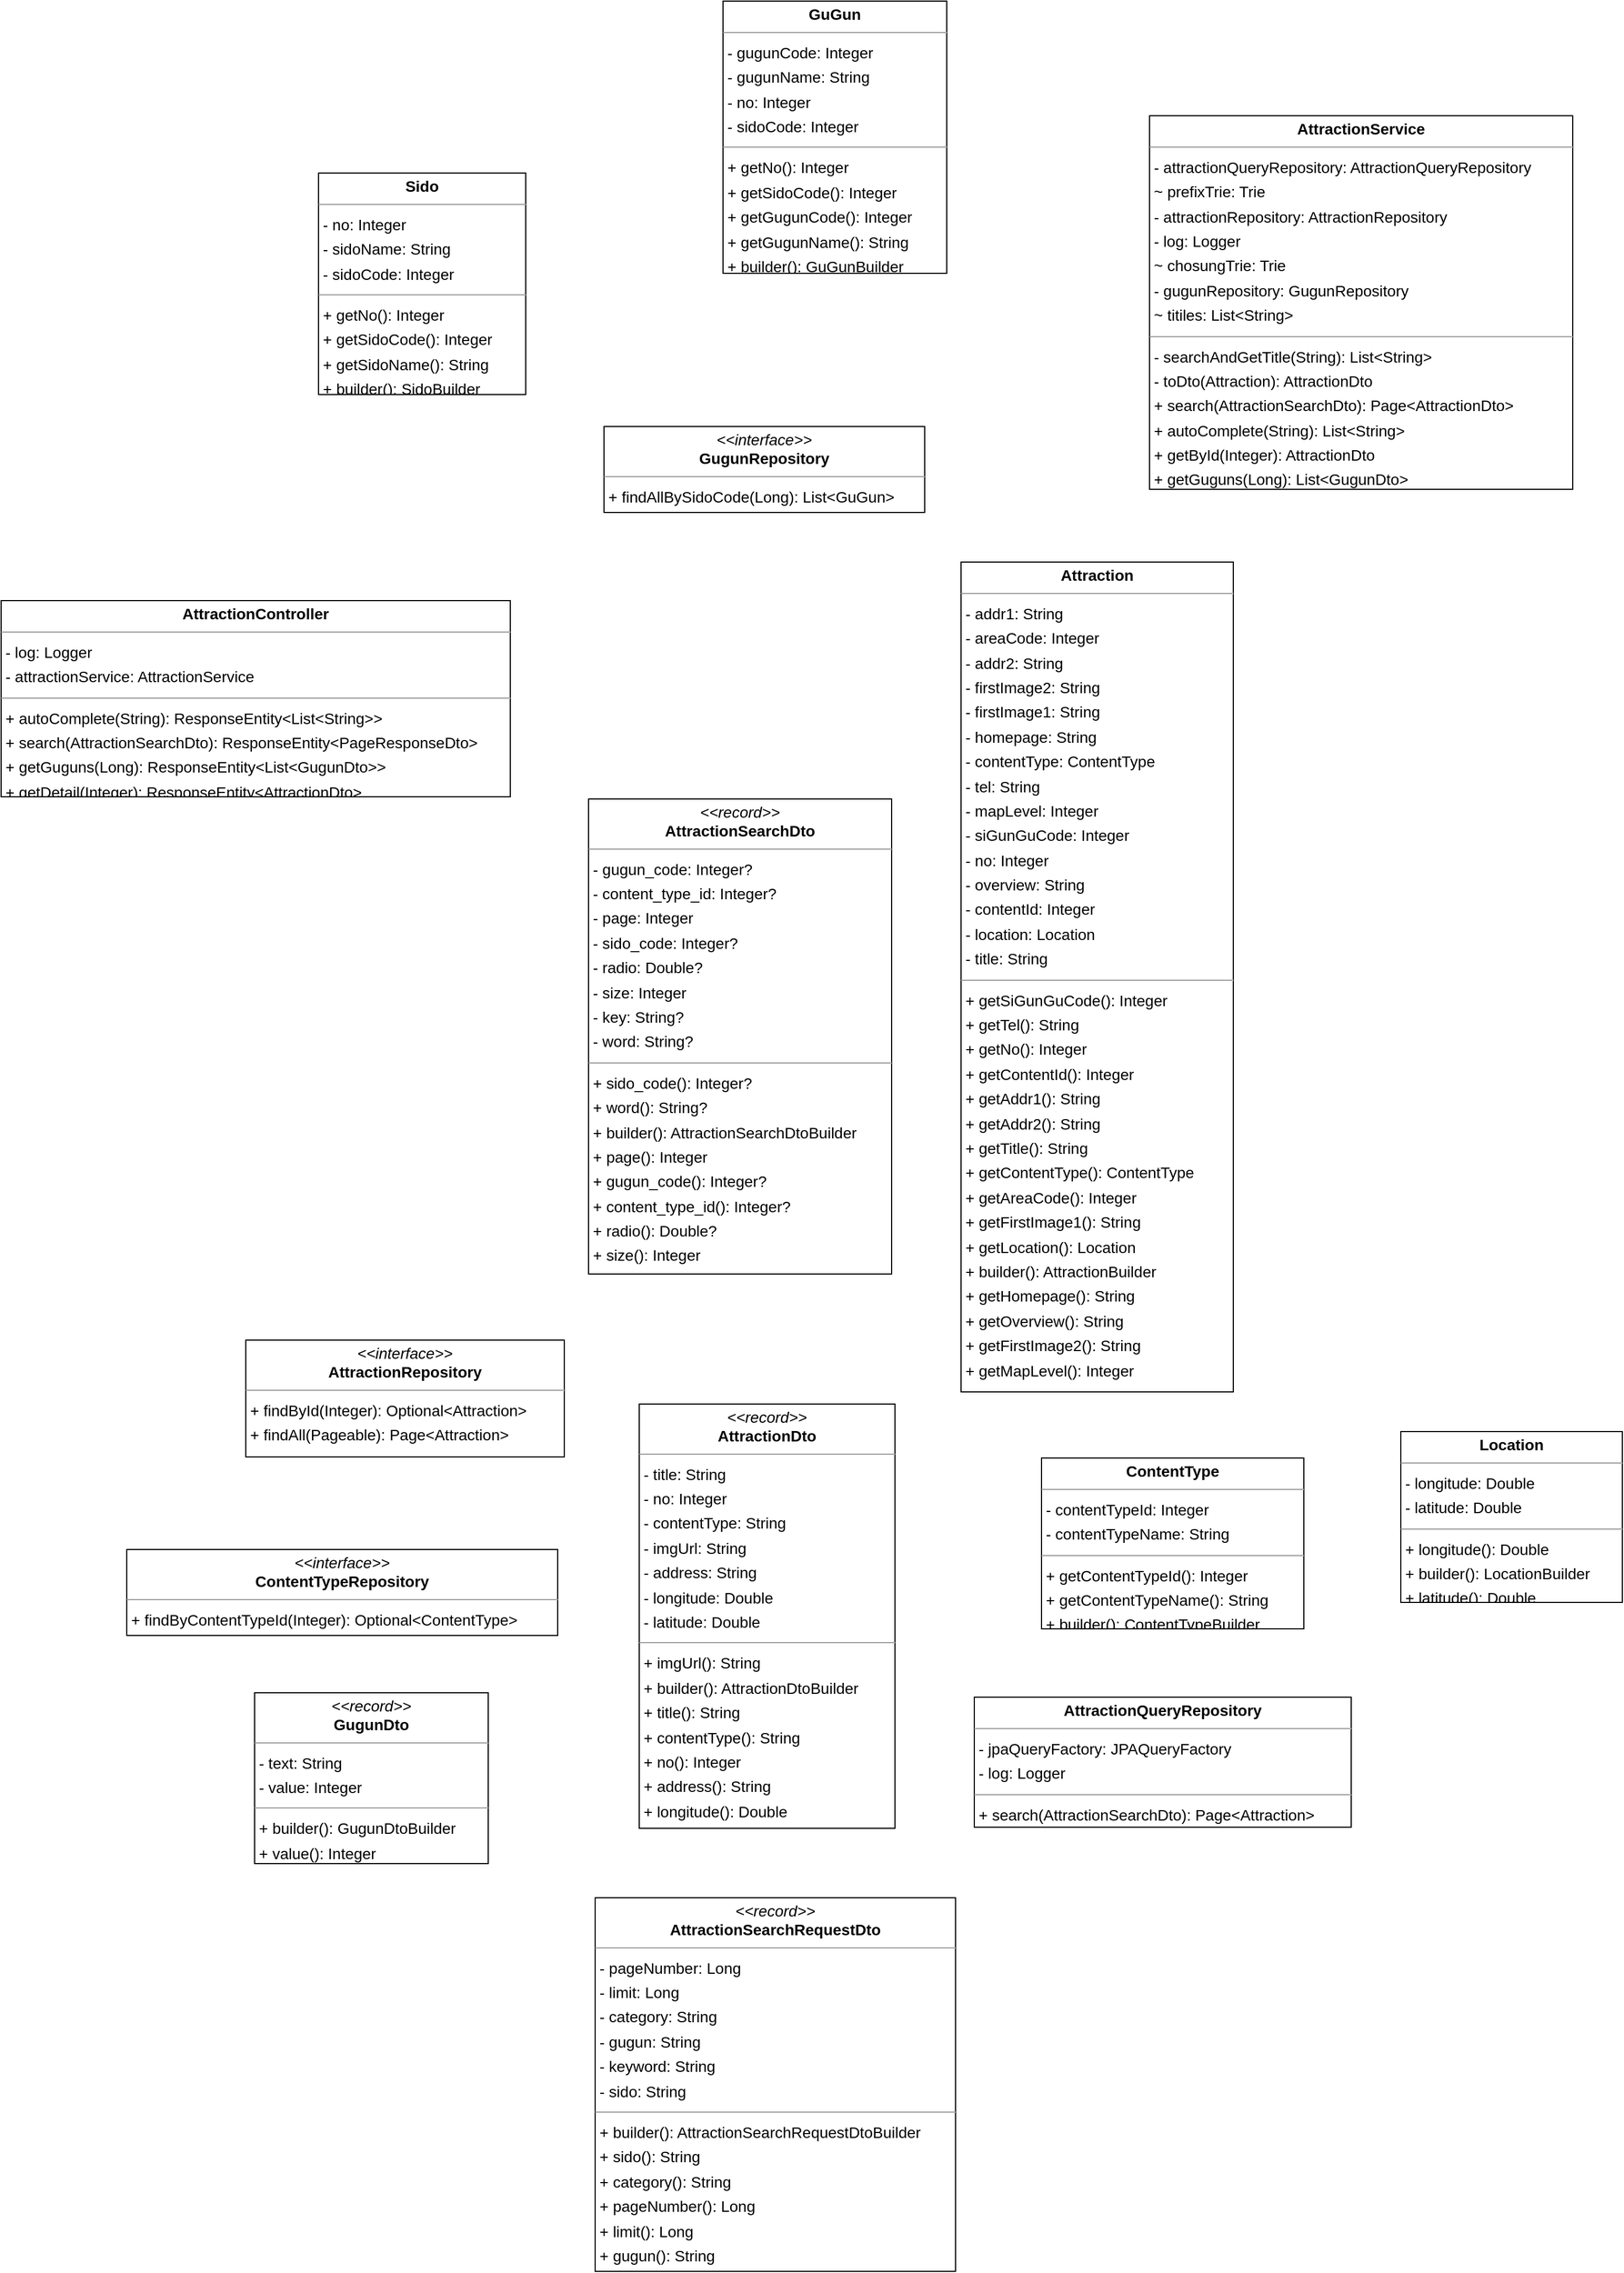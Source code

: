 <mxGraphModel dx="0" dy="0" grid="1" gridSize="10" guides="1" tooltips="1" connect="1" arrows="1" fold="1" page="0" pageScale="1" background="none" math="0" shadow="0">
  <root>
    <mxCell id="0" />
    <mxCell id="1" parent="0" />
    <mxCell id="node10" parent="1" vertex="1" value="&lt;p style=&quot;margin:0px;margin-top:4px;text-align:center;&quot;&gt;&lt;b&gt;Attraction&lt;/b&gt;&lt;/p&gt;&lt;hr size=&quot;1&quot;/&gt;&lt;p style=&quot;margin:0 0 0 4px;line-height:1.6;&quot;&gt;- addr1: String&lt;br/&gt;- areaCode: Integer&lt;br/&gt;- addr2: String&lt;br/&gt;- firstImage2: String&lt;br/&gt;- firstImage1: String&lt;br/&gt;- homepage: String&lt;br/&gt;- contentType: ContentType&lt;br/&gt;- tel: String&lt;br/&gt;- mapLevel: Integer&lt;br/&gt;- siGunGuCode: Integer&lt;br/&gt;- no: Integer&lt;br/&gt;- overview: String&lt;br/&gt;- contentId: Integer&lt;br/&gt;- location: Location&lt;br/&gt;- title: String&lt;/p&gt;&lt;hr size=&quot;1&quot;/&gt;&lt;p style=&quot;margin:0 0 0 4px;line-height:1.6;&quot;&gt;+ getSiGunGuCode(): Integer&lt;br/&gt;+ getTel(): String&lt;br/&gt;+ getNo(): Integer&lt;br/&gt;+ getContentId(): Integer&lt;br/&gt;+ getAddr1(): String&lt;br/&gt;+ getAddr2(): String&lt;br/&gt;+ getTitle(): String&lt;br/&gt;+ getContentType(): ContentType&lt;br/&gt;+ getAreaCode(): Integer&lt;br/&gt;+ getFirstImage1(): String&lt;br/&gt;+ getLocation(): Location&lt;br/&gt;+ builder(): AttractionBuilder&lt;br/&gt;+ getHomepage(): String&lt;br/&gt;+ getOverview(): String&lt;br/&gt;+ getFirstImage2(): String&lt;br/&gt;+ getMapLevel(): Integer&lt;/p&gt;" style="verticalAlign=top;align=left;overflow=fill;fontSize=14;fontFamily=Helvetica;html=1;rounded=0;shadow=0;comic=0;labelBackgroundColor=none;strokeWidth=1;">
      <mxGeometry x="737" y="495" width="247" height="753" as="geometry" />
    </mxCell>
    <mxCell id="node9" parent="1" vertex="1" value="&lt;p style=&quot;margin:0px;margin-top:4px;text-align:center;&quot;&gt;&lt;b&gt;AttractionController&lt;/b&gt;&lt;/p&gt;&lt;hr size=&quot;1&quot;/&gt;&lt;p style=&quot;margin:0 0 0 4px;line-height:1.6;&quot;&gt;- log: Logger&lt;br/&gt;- attractionService: AttractionService&lt;/p&gt;&lt;hr size=&quot;1&quot;/&gt;&lt;p style=&quot;margin:0 0 0 4px;line-height:1.6;&quot;&gt;+ autoComplete(String): ResponseEntity&amp;lt;List&amp;lt;String&amp;gt;&amp;gt;&lt;br/&gt;+ search(AttractionSearchDto): ResponseEntity&amp;lt;PageResponseDto&amp;gt;&lt;br/&gt;+ getGuguns(Long): ResponseEntity&amp;lt;List&amp;lt;GugunDto&amp;gt;&amp;gt;&lt;br/&gt;+ getDetail(Integer): ResponseEntity&amp;lt;AttractionDto&amp;gt;&lt;/p&gt;" style="verticalAlign=top;align=left;overflow=fill;fontSize=14;fontFamily=Helvetica;html=1;rounded=0;shadow=0;comic=0;labelBackgroundColor=none;strokeWidth=1;">
      <mxGeometry x="-134" y="530" width="462" height="178" as="geometry" />
    </mxCell>
    <mxCell id="node0" parent="1" vertex="1" value="&lt;p style=&quot;margin:0px;margin-top:4px;text-align:center;&quot;&gt;&lt;i&gt;&amp;lt;&amp;lt;record&amp;gt;&amp;gt;&lt;/i&gt;&lt;br/&gt;&lt;b&gt;AttractionDto&lt;/b&gt;&lt;/p&gt;&lt;hr size=&quot;1&quot;/&gt;&lt;p style=&quot;margin:0 0 0 4px;line-height:1.6;&quot;&gt;- title: String&lt;br/&gt;- no: Integer&lt;br/&gt;- contentType: String&lt;br/&gt;- imgUrl: String&lt;br/&gt;- address: String&lt;br/&gt;- longitude: Double&lt;br/&gt;- latitude: Double&lt;/p&gt;&lt;hr size=&quot;1&quot;/&gt;&lt;p style=&quot;margin:0 0 0 4px;line-height:1.6;&quot;&gt;+ imgUrl(): String&lt;br/&gt;+ builder(): AttractionDtoBuilder&lt;br/&gt;+ title(): String&lt;br/&gt;+ contentType(): String&lt;br/&gt;+ no(): Integer&lt;br/&gt;+ address(): String&lt;br/&gt;+ longitude(): Double&lt;br/&gt;+ latitude(): Double&lt;/p&gt;" style="verticalAlign=top;align=left;overflow=fill;fontSize=14;fontFamily=Helvetica;html=1;rounded=0;shadow=0;comic=0;labelBackgroundColor=none;strokeWidth=1;">
      <mxGeometry x="445" y="1259" width="232" height="385" as="geometry" />
    </mxCell>
    <mxCell id="node4" parent="1" vertex="1" value="&lt;p style=&quot;margin:0px;margin-top:4px;text-align:center;&quot;&gt;&lt;b&gt;AttractionQueryRepository&lt;/b&gt;&lt;/p&gt;&lt;hr size=&quot;1&quot;/&gt;&lt;p style=&quot;margin:0 0 0 4px;line-height:1.6;&quot;&gt;- jpaQueryFactory: JPAQueryFactory&lt;br/&gt;- log: Logger&lt;/p&gt;&lt;hr size=&quot;1&quot;/&gt;&lt;p style=&quot;margin:0 0 0 4px;line-height:1.6;&quot;&gt;+ search(AttractionSearchDto): Page&amp;lt;Attraction&amp;gt;&lt;/p&gt;" style="verticalAlign=top;align=left;overflow=fill;fontSize=14;fontFamily=Helvetica;html=1;rounded=0;shadow=0;comic=0;labelBackgroundColor=none;strokeWidth=1;">
      <mxGeometry x="749" y="1525" width="342" height="118" as="geometry" />
    </mxCell>
    <mxCell id="node7" parent="1" vertex="1" value="&lt;p style=&quot;margin:0px;margin-top:4px;text-align:center;&quot;&gt;&lt;i&gt;&amp;lt;&amp;lt;interface&amp;gt;&amp;gt;&lt;/i&gt;&lt;br/&gt;&lt;b&gt;AttractionRepository&lt;/b&gt;&lt;/p&gt;&lt;hr size=&quot;1&quot;/&gt;&lt;p style=&quot;margin:0 0 0 4px;line-height:1.6;&quot;&gt;+ findById(Integer): Optional&amp;lt;Attraction&amp;gt;&lt;br/&gt;+ findAll(Pageable): Page&amp;lt;Attraction&amp;gt;&lt;/p&gt;" style="verticalAlign=top;align=left;overflow=fill;fontSize=14;fontFamily=Helvetica;html=1;rounded=0;shadow=0;comic=0;labelBackgroundColor=none;strokeWidth=1;">
      <mxGeometry x="88" y="1201" width="289" height="106" as="geometry" />
    </mxCell>
    <mxCell id="node12" parent="1" vertex="1" value="&lt;p style=&quot;margin:0px;margin-top:4px;text-align:center;&quot;&gt;&lt;i&gt;&amp;lt;&amp;lt;record&amp;gt;&amp;gt;&lt;/i&gt;&lt;br/&gt;&lt;b&gt;AttractionSearchDto&lt;/b&gt;&lt;/p&gt;&lt;hr size=&quot;1&quot;/&gt;&lt;p style=&quot;margin:0 0 0 4px;line-height:1.6;&quot;&gt;- gugun_code: Integer?&lt;br/&gt;- content_type_id: Integer?&lt;br/&gt;- page: Integer&lt;br/&gt;- sido_code: Integer?&lt;br/&gt;- radio: Double?&lt;br/&gt;- size: Integer&lt;br/&gt;- key: String?&lt;br/&gt;- word: String?&lt;/p&gt;&lt;hr size=&quot;1&quot;/&gt;&lt;p style=&quot;margin:0 0 0 4px;line-height:1.6;&quot;&gt;+ sido_code(): Integer?&lt;br/&gt;+ word(): String?&lt;br/&gt;+ builder(): AttractionSearchDtoBuilder&lt;br/&gt;+ page(): Integer&lt;br/&gt;+ gugun_code(): Integer?&lt;br/&gt;+ content_type_id(): Integer?&lt;br/&gt;+ radio(): Double?&lt;br/&gt;+ size(): Integer&lt;br/&gt;+ key(): String?&lt;/p&gt;" style="verticalAlign=top;align=left;overflow=fill;fontSize=14;fontFamily=Helvetica;html=1;rounded=0;shadow=0;comic=0;labelBackgroundColor=none;strokeWidth=1;">
      <mxGeometry x="399" y="710" width="275" height="431" as="geometry" />
    </mxCell>
    <mxCell id="node6" parent="1" vertex="1" value="&lt;p style=&quot;margin:0px;margin-top:4px;text-align:center;&quot;&gt;&lt;i&gt;&amp;lt;&amp;lt;record&amp;gt;&amp;gt;&lt;/i&gt;&lt;br/&gt;&lt;b&gt;AttractionSearchRequestDto&lt;/b&gt;&lt;/p&gt;&lt;hr size=&quot;1&quot;/&gt;&lt;p style=&quot;margin:0 0 0 4px;line-height:1.6;&quot;&gt;- pageNumber: Long&lt;br/&gt;- limit: Long&lt;br/&gt;- category: String&lt;br/&gt;- gugun: String&lt;br/&gt;- keyword: String&lt;br/&gt;- sido: String&lt;/p&gt;&lt;hr size=&quot;1&quot;/&gt;&lt;p style=&quot;margin:0 0 0 4px;line-height:1.6;&quot;&gt;+ builder(): AttractionSearchRequestDtoBuilder&lt;br/&gt;+ sido(): String&lt;br/&gt;+ category(): String&lt;br/&gt;+ pageNumber(): Long&lt;br/&gt;+ limit(): Long&lt;br/&gt;+ gugun(): String&lt;br/&gt;+ keyword(): String&lt;/p&gt;" style="verticalAlign=top;align=left;overflow=fill;fontSize=14;fontFamily=Helvetica;html=1;rounded=0;shadow=0;comic=0;labelBackgroundColor=none;strokeWidth=1;">
      <mxGeometry x="405" y="1707" width="327" height="339" as="geometry" />
    </mxCell>
    <mxCell id="node8" parent="1" vertex="1" value="&lt;p style=&quot;margin:0px;margin-top:4px;text-align:center;&quot;&gt;&lt;b&gt;AttractionService&lt;/b&gt;&lt;/p&gt;&lt;hr size=&quot;1&quot;/&gt;&lt;p style=&quot;margin:0 0 0 4px;line-height:1.6;&quot;&gt;- attractionQueryRepository: AttractionQueryRepository&lt;br/&gt;~ prefixTrie: Trie&lt;br/&gt;- attractionRepository: AttractionRepository&lt;br/&gt;- log: Logger&lt;br/&gt;~ chosungTrie: Trie&lt;br/&gt;- gugunRepository: GugunRepository&lt;br/&gt;~ titiles: List&amp;lt;String&amp;gt;&lt;/p&gt;&lt;hr size=&quot;1&quot;/&gt;&lt;p style=&quot;margin:0 0 0 4px;line-height:1.6;&quot;&gt;- searchAndGetTitle(String): List&amp;lt;String&amp;gt;&lt;br/&gt;- toDto(Attraction): AttractionDto&lt;br/&gt;+ search(AttractionSearchDto): Page&amp;lt;AttractionDto&amp;gt;&lt;br/&gt;+ autoComplete(String): List&amp;lt;String&amp;gt;&lt;br/&gt;+ getById(Integer): AttractionDto&lt;br/&gt;+ getGuguns(Long): List&amp;lt;GugunDto&amp;gt;&lt;/p&gt;" style="verticalAlign=top;align=left;overflow=fill;fontSize=14;fontFamily=Helvetica;html=1;rounded=0;shadow=0;comic=0;labelBackgroundColor=none;strokeWidth=1;">
      <mxGeometry x="908" y="90" width="384" height="339" as="geometry" />
    </mxCell>
    <mxCell id="node2" parent="1" vertex="1" value="&lt;p style=&quot;margin:0px;margin-top:4px;text-align:center;&quot;&gt;&lt;b&gt;ContentType&lt;/b&gt;&lt;/p&gt;&lt;hr size=&quot;1&quot;/&gt;&lt;p style=&quot;margin:0 0 0 4px;line-height:1.6;&quot;&gt;- contentTypeId: Integer&lt;br/&gt;- contentTypeName: String&lt;/p&gt;&lt;hr size=&quot;1&quot;/&gt;&lt;p style=&quot;margin:0 0 0 4px;line-height:1.6;&quot;&gt;+ getContentTypeId(): Integer&lt;br/&gt;+ getContentTypeName(): String&lt;br/&gt;+ builder(): ContentTypeBuilder&lt;/p&gt;" style="verticalAlign=top;align=left;overflow=fill;fontSize=14;fontFamily=Helvetica;html=1;rounded=0;shadow=0;comic=0;labelBackgroundColor=none;strokeWidth=1;">
      <mxGeometry x="810" y="1308" width="238" height="155" as="geometry" />
    </mxCell>
    <mxCell id="node14" parent="1" vertex="1" value="&lt;p style=&quot;margin:0px;margin-top:4px;text-align:center;&quot;&gt;&lt;i&gt;&amp;lt;&amp;lt;interface&amp;gt;&amp;gt;&lt;/i&gt;&lt;br/&gt;&lt;b&gt;ContentTypeRepository&lt;/b&gt;&lt;/p&gt;&lt;hr size=&quot;1&quot;/&gt;&lt;p style=&quot;margin:0 0 0 4px;line-height:1.6;&quot;&gt;+ findByContentTypeId(Integer): Optional&amp;lt;ContentType&amp;gt;&lt;/p&gt;" style="verticalAlign=top;align=left;overflow=fill;fontSize=14;fontFamily=Helvetica;html=1;rounded=0;shadow=0;comic=0;labelBackgroundColor=none;strokeWidth=1;">
      <mxGeometry x="-20" y="1391" width="391" height="78" as="geometry" />
    </mxCell>
    <mxCell id="node5" parent="1" vertex="1" value="&lt;p style=&quot;margin:0px;margin-top:4px;text-align:center;&quot;&gt;&lt;b&gt;GuGun&lt;/b&gt;&lt;/p&gt;&lt;hr size=&quot;1&quot;/&gt;&lt;p style=&quot;margin:0 0 0 4px;line-height:1.6;&quot;&gt;- gugunCode: Integer&lt;br/&gt;- gugunName: String&lt;br/&gt;- no: Integer&lt;br/&gt;- sidoCode: Integer&lt;/p&gt;&lt;hr size=&quot;1&quot;/&gt;&lt;p style=&quot;margin:0 0 0 4px;line-height:1.6;&quot;&gt;+ getNo(): Integer&lt;br/&gt;+ getSidoCode(): Integer&lt;br/&gt;+ getGugunCode(): Integer&lt;br/&gt;+ getGugunName(): String&lt;br/&gt;+ builder(): GuGunBuilder&lt;/p&gt;" style="verticalAlign=top;align=left;overflow=fill;fontSize=14;fontFamily=Helvetica;html=1;rounded=0;shadow=0;comic=0;labelBackgroundColor=none;strokeWidth=1;">
      <mxGeometry x="521" y="-14" width="203" height="247" as="geometry" />
    </mxCell>
    <mxCell id="node11" parent="1" vertex="1" value="&lt;p style=&quot;margin:0px;margin-top:4px;text-align:center;&quot;&gt;&lt;i&gt;&amp;lt;&amp;lt;record&amp;gt;&amp;gt;&lt;/i&gt;&lt;br/&gt;&lt;b&gt;GugunDto&lt;/b&gt;&lt;/p&gt;&lt;hr size=&quot;1&quot;/&gt;&lt;p style=&quot;margin:0 0 0 4px;line-height:1.6;&quot;&gt;- text: String&lt;br/&gt;- value: Integer&lt;/p&gt;&lt;hr size=&quot;1&quot;/&gt;&lt;p style=&quot;margin:0 0 0 4px;line-height:1.6;&quot;&gt;+ builder(): GugunDtoBuilder&lt;br/&gt;+ value(): Integer&lt;br/&gt;+ text(): String&lt;/p&gt;" style="verticalAlign=top;align=left;overflow=fill;fontSize=14;fontFamily=Helvetica;html=1;rounded=0;shadow=0;comic=0;labelBackgroundColor=none;strokeWidth=1;">
      <mxGeometry x="96" y="1521" width="212" height="155" as="geometry" />
    </mxCell>
    <mxCell id="node13" parent="1" vertex="1" value="&lt;p style=&quot;margin:0px;margin-top:4px;text-align:center;&quot;&gt;&lt;i&gt;&amp;lt;&amp;lt;interface&amp;gt;&amp;gt;&lt;/i&gt;&lt;br/&gt;&lt;b&gt;GugunRepository&lt;/b&gt;&lt;/p&gt;&lt;hr size=&quot;1&quot;/&gt;&lt;p style=&quot;margin:0 0 0 4px;line-height:1.6;&quot;&gt;+ findAllBySidoCode(Long): List&amp;lt;GuGun&amp;gt;&lt;/p&gt;" style="verticalAlign=top;align=left;overflow=fill;fontSize=14;fontFamily=Helvetica;html=1;rounded=0;shadow=0;comic=0;labelBackgroundColor=none;strokeWidth=1;">
      <mxGeometry x="413" y="372" width="291" height="78" as="geometry" />
    </mxCell>
    <mxCell id="node1" parent="1" vertex="1" value="&lt;p style=&quot;margin:0px;margin-top:4px;text-align:center;&quot;&gt;&lt;b&gt;Location&lt;/b&gt;&lt;/p&gt;&lt;hr size=&quot;1&quot;/&gt;&lt;p style=&quot;margin:0 0 0 4px;line-height:1.6;&quot;&gt;- longitude: Double&lt;br/&gt;- latitude: Double&lt;/p&gt;&lt;hr size=&quot;1&quot;/&gt;&lt;p style=&quot;margin:0 0 0 4px;line-height:1.6;&quot;&gt;+ longitude(): Double&lt;br/&gt;+ builder(): LocationBuilder&lt;br/&gt;+ latitude(): Double&lt;/p&gt;" style="verticalAlign=top;align=left;overflow=fill;fontSize=14;fontFamily=Helvetica;html=1;rounded=0;shadow=0;comic=0;labelBackgroundColor=none;strokeWidth=1;">
      <mxGeometry x="1136" y="1284" width="201" height="155" as="geometry" />
    </mxCell>
    <mxCell id="node3" parent="1" vertex="1" value="&lt;p style=&quot;margin:0px;margin-top:4px;text-align:center;&quot;&gt;&lt;b&gt;Sido&lt;/b&gt;&lt;/p&gt;&lt;hr size=&quot;1&quot;/&gt;&lt;p style=&quot;margin:0 0 0 4px;line-height:1.6;&quot;&gt;- no: Integer&lt;br/&gt;- sidoName: String&lt;br/&gt;- sidoCode: Integer&lt;/p&gt;&lt;hr size=&quot;1&quot;/&gt;&lt;p style=&quot;margin:0 0 0 4px;line-height:1.6;&quot;&gt;+ getNo(): Integer&lt;br/&gt;+ getSidoCode(): Integer&lt;br/&gt;+ getSidoName(): String&lt;br/&gt;+ builder(): SidoBuilder&lt;/p&gt;" style="verticalAlign=top;align=left;overflow=fill;fontSize=14;fontFamily=Helvetica;html=1;rounded=0;shadow=0;comic=0;labelBackgroundColor=none;strokeWidth=1;">
      <mxGeometry x="154" y="142" width="188" height="201" as="geometry" />
    </mxCell>
  </root>
</mxGraphModel>